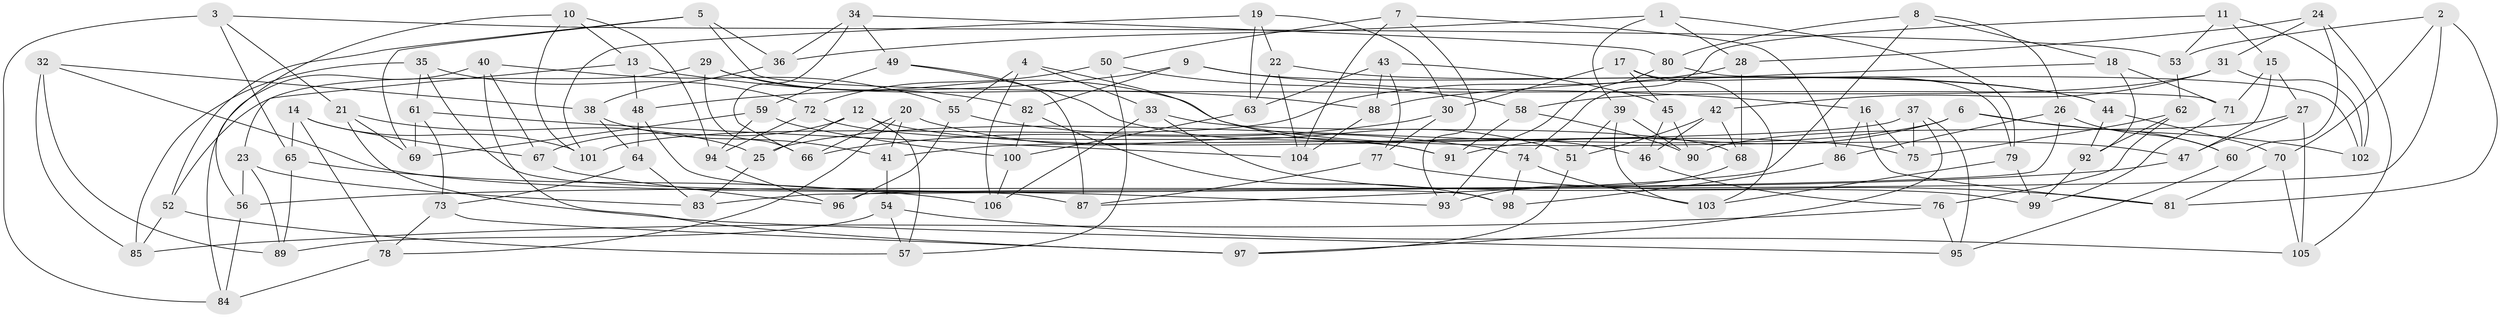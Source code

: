 // coarse degree distribution, {4: 0.4264705882352941, 6: 0.5441176470588235, 3: 0.014705882352941176, 5: 0.014705882352941176}
// Generated by graph-tools (version 1.1) at 2025/24/03/03/25 07:24:22]
// undirected, 106 vertices, 212 edges
graph export_dot {
graph [start="1"]
  node [color=gray90,style=filled];
  1;
  2;
  3;
  4;
  5;
  6;
  7;
  8;
  9;
  10;
  11;
  12;
  13;
  14;
  15;
  16;
  17;
  18;
  19;
  20;
  21;
  22;
  23;
  24;
  25;
  26;
  27;
  28;
  29;
  30;
  31;
  32;
  33;
  34;
  35;
  36;
  37;
  38;
  39;
  40;
  41;
  42;
  43;
  44;
  45;
  46;
  47;
  48;
  49;
  50;
  51;
  52;
  53;
  54;
  55;
  56;
  57;
  58;
  59;
  60;
  61;
  62;
  63;
  64;
  65;
  66;
  67;
  68;
  69;
  70;
  71;
  72;
  73;
  74;
  75;
  76;
  77;
  78;
  79;
  80;
  81;
  82;
  83;
  84;
  85;
  86;
  87;
  88;
  89;
  90;
  91;
  92;
  93;
  94;
  95;
  96;
  97;
  98;
  99;
  100;
  101;
  102;
  103;
  104;
  105;
  106;
  1 -- 28;
  1 -- 36;
  1 -- 79;
  1 -- 39;
  2 -- 96;
  2 -- 53;
  2 -- 70;
  2 -- 81;
  3 -- 84;
  3 -- 53;
  3 -- 65;
  3 -- 21;
  4 -- 46;
  4 -- 55;
  4 -- 106;
  4 -- 33;
  5 -- 52;
  5 -- 36;
  5 -- 69;
  5 -- 71;
  6 -- 60;
  6 -- 25;
  6 -- 91;
  6 -- 102;
  7 -- 93;
  7 -- 50;
  7 -- 104;
  7 -- 86;
  8 -- 80;
  8 -- 26;
  8 -- 18;
  8 -- 87;
  9 -- 44;
  9 -- 16;
  9 -- 82;
  9 -- 48;
  10 -- 94;
  10 -- 56;
  10 -- 101;
  10 -- 13;
  11 -- 53;
  11 -- 15;
  11 -- 74;
  11 -- 102;
  12 -- 75;
  12 -- 25;
  12 -- 67;
  12 -- 57;
  13 -- 23;
  13 -- 48;
  13 -- 88;
  14 -- 65;
  14 -- 78;
  14 -- 101;
  14 -- 67;
  15 -- 47;
  15 -- 27;
  15 -- 71;
  16 -- 75;
  16 -- 81;
  16 -- 86;
  17 -- 45;
  17 -- 30;
  17 -- 79;
  17 -- 103;
  18 -- 71;
  18 -- 88;
  18 -- 92;
  19 -- 30;
  19 -- 22;
  19 -- 101;
  19 -- 63;
  20 -- 41;
  20 -- 91;
  20 -- 78;
  20 -- 66;
  21 -- 25;
  21 -- 95;
  21 -- 69;
  22 -- 63;
  22 -- 104;
  22 -- 44;
  23 -- 83;
  23 -- 56;
  23 -- 89;
  24 -- 105;
  24 -- 60;
  24 -- 31;
  24 -- 28;
  25 -- 83;
  26 -- 86;
  26 -- 60;
  26 -- 83;
  27 -- 47;
  27 -- 105;
  27 -- 90;
  28 -- 68;
  28 -- 101;
  29 -- 47;
  29 -- 66;
  29 -- 82;
  29 -- 52;
  30 -- 66;
  30 -- 77;
  31 -- 58;
  31 -- 102;
  31 -- 42;
  32 -- 89;
  32 -- 85;
  32 -- 93;
  32 -- 38;
  33 -- 68;
  33 -- 99;
  33 -- 106;
  34 -- 80;
  34 -- 66;
  34 -- 49;
  34 -- 36;
  35 -- 61;
  35 -- 85;
  35 -- 87;
  35 -- 72;
  36 -- 38;
  37 -- 95;
  37 -- 97;
  37 -- 75;
  37 -- 41;
  38 -- 64;
  38 -- 41;
  39 -- 103;
  39 -- 90;
  39 -- 51;
  40 -- 97;
  40 -- 84;
  40 -- 55;
  40 -- 67;
  41 -- 54;
  42 -- 68;
  42 -- 46;
  42 -- 51;
  43 -- 88;
  43 -- 63;
  43 -- 45;
  43 -- 77;
  44 -- 70;
  44 -- 92;
  45 -- 90;
  45 -- 46;
  46 -- 76;
  47 -- 56;
  48 -- 64;
  48 -- 98;
  49 -- 51;
  49 -- 87;
  49 -- 59;
  50 -- 72;
  50 -- 57;
  50 -- 58;
  51 -- 97;
  52 -- 57;
  52 -- 85;
  53 -- 62;
  54 -- 89;
  54 -- 57;
  54 -- 105;
  55 -- 96;
  55 -- 74;
  56 -- 84;
  58 -- 90;
  58 -- 91;
  59 -- 100;
  59 -- 69;
  59 -- 94;
  60 -- 95;
  61 -- 69;
  61 -- 104;
  61 -- 73;
  62 -- 75;
  62 -- 76;
  62 -- 92;
  63 -- 100;
  64 -- 73;
  64 -- 83;
  65 -- 89;
  65 -- 106;
  67 -- 96;
  68 -- 93;
  70 -- 81;
  70 -- 105;
  71 -- 99;
  72 -- 91;
  72 -- 94;
  73 -- 97;
  73 -- 78;
  74 -- 98;
  74 -- 103;
  76 -- 85;
  76 -- 95;
  77 -- 81;
  77 -- 87;
  78 -- 84;
  79 -- 103;
  79 -- 99;
  80 -- 102;
  80 -- 93;
  82 -- 98;
  82 -- 100;
  86 -- 98;
  88 -- 104;
  92 -- 99;
  94 -- 96;
  100 -- 106;
}
